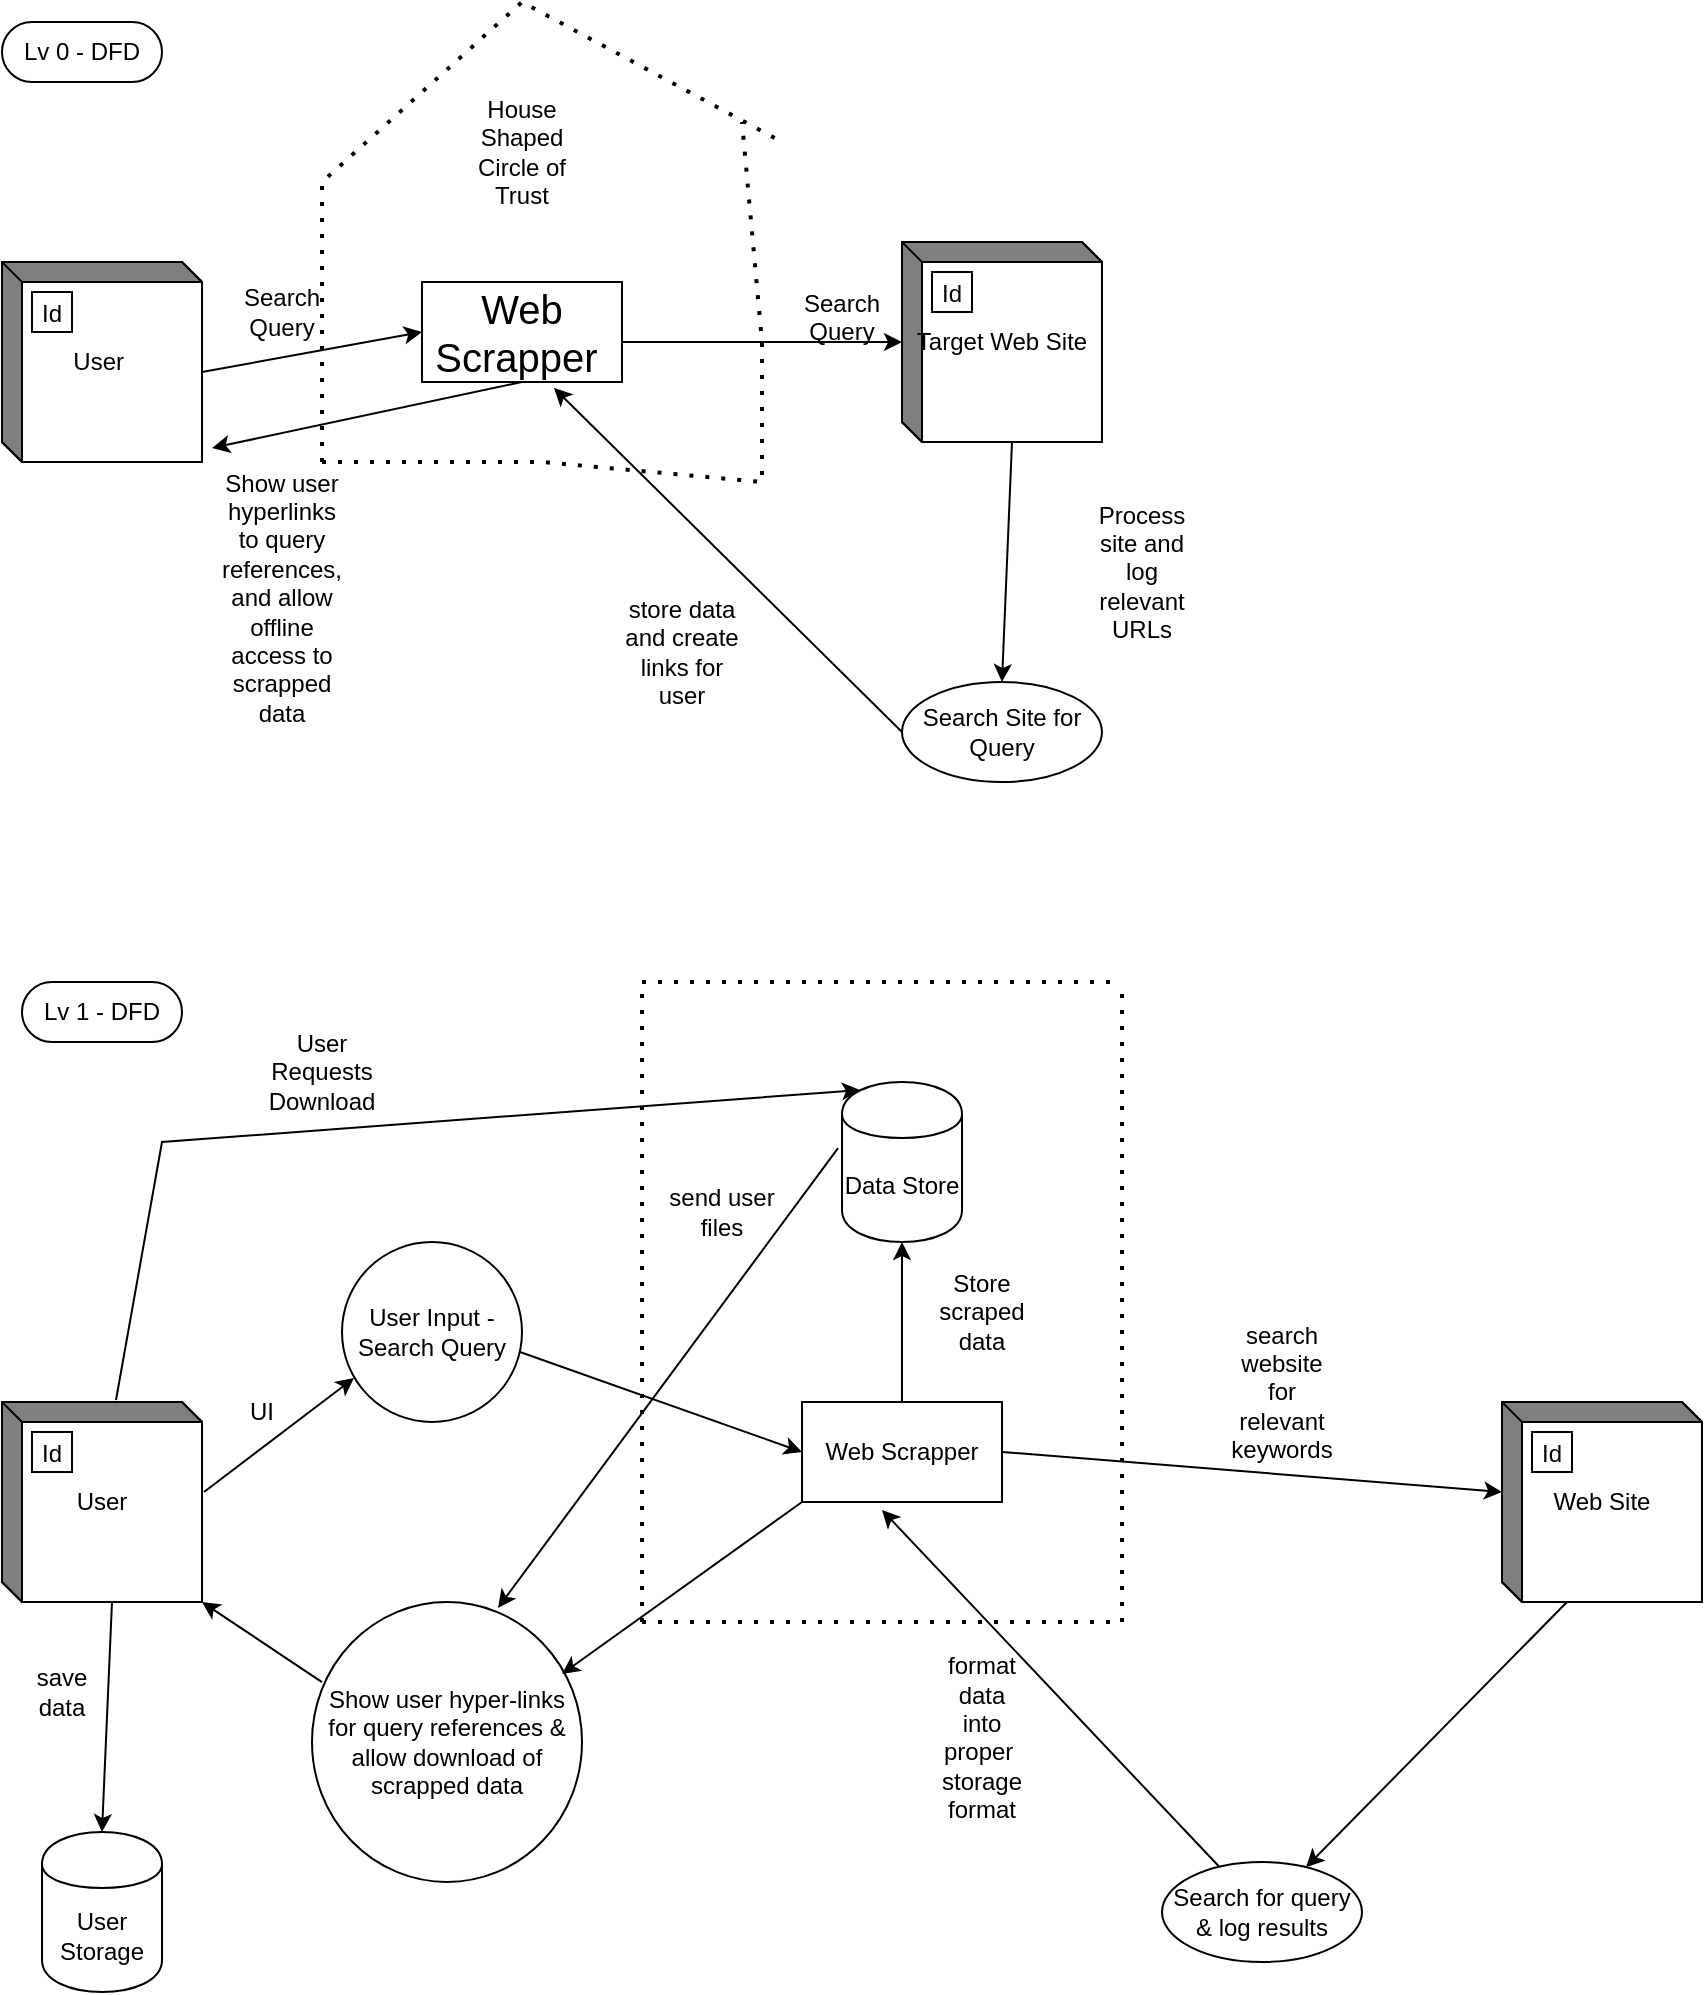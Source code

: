 <mxfile version="26.0.11">
  <diagram name="Page-1" id="ubHALwZVzQvEq1P-bRsI">
    <mxGraphModel dx="1392" dy="761" grid="1" gridSize="10" guides="1" tooltips="1" connect="1" arrows="1" fold="1" page="1" pageScale="1" pageWidth="850" pageHeight="1100" math="0" shadow="0">
      <root>
        <mxCell id="0" />
        <mxCell id="1" parent="0" />
        <mxCell id="gjVo7Fwt4yaSElEyh383-1" value="Web Scrapper&amp;nbsp;" style="html=1;dashed=0;whiteSpace=wrap;fontSize=20;" vertex="1" parent="1">
          <mxGeometry x="210" y="170" width="100" height="50" as="geometry" />
        </mxCell>
        <mxCell id="gjVo7Fwt4yaSElEyh383-2" value="User&amp;nbsp;" style="html=1;dashed=0;whiteSpace=wrap;shape=mxgraph.dfd.externalEntity" vertex="1" parent="1">
          <mxGeometry y="160" width="100" height="100" as="geometry" />
        </mxCell>
        <mxCell id="gjVo7Fwt4yaSElEyh383-3" value="Id" style="autosize=1;part=1;resizable=0;strokeColor=inherit;fillColor=inherit;gradientColor=inherit;" vertex="1" parent="gjVo7Fwt4yaSElEyh383-2">
          <mxGeometry width="20" height="20" relative="1" as="geometry">
            <mxPoint x="15" y="15" as="offset" />
          </mxGeometry>
        </mxCell>
        <mxCell id="gjVo7Fwt4yaSElEyh383-4" value="Lv 0 - DFD" style="html=1;dashed=0;whiteSpace=wrap;shape=mxgraph.dfd.start" vertex="1" parent="1">
          <mxGeometry y="40" width="80" height="30" as="geometry" />
        </mxCell>
        <mxCell id="gjVo7Fwt4yaSElEyh383-8" value="" style="endArrow=classic;html=1;rounded=0;exitX=0;exitY=0;exitDx=100;exitDy=55;exitPerimeter=0;entryX=0;entryY=0.5;entryDx=0;entryDy=0;" edge="1" parent="1" source="gjVo7Fwt4yaSElEyh383-2" target="gjVo7Fwt4yaSElEyh383-1">
          <mxGeometry width="50" height="50" relative="1" as="geometry">
            <mxPoint x="130" y="230" as="sourcePoint" />
            <mxPoint x="180" y="180" as="targetPoint" />
          </mxGeometry>
        </mxCell>
        <mxCell id="gjVo7Fwt4yaSElEyh383-10" value="" style="endArrow=none;dashed=1;html=1;dashPattern=1 3;strokeWidth=2;rounded=0;" edge="1" parent="1">
          <mxGeometry width="50" height="50" relative="1" as="geometry">
            <mxPoint x="160" y="260" as="sourcePoint" />
            <mxPoint x="390" y="100" as="targetPoint" />
            <Array as="points">
              <mxPoint x="160" y="210" />
              <mxPoint x="160" y="120" />
              <mxPoint x="260" y="30" />
            </Array>
          </mxGeometry>
        </mxCell>
        <mxCell id="gjVo7Fwt4yaSElEyh383-11" value="" style="endArrow=none;dashed=1;html=1;dashPattern=1 3;strokeWidth=2;rounded=0;" edge="1" parent="1">
          <mxGeometry width="50" height="50" relative="1" as="geometry">
            <mxPoint x="160" y="260" as="sourcePoint" />
            <mxPoint x="370" y="90" as="targetPoint" />
            <Array as="points">
              <mxPoint x="270" y="260" />
              <mxPoint x="380" y="270" />
              <mxPoint x="380" y="200" />
            </Array>
          </mxGeometry>
        </mxCell>
        <mxCell id="gjVo7Fwt4yaSElEyh383-12" value="" style="endArrow=classic;html=1;rounded=0;" edge="1" parent="1" target="gjVo7Fwt4yaSElEyh383-13">
          <mxGeometry width="50" height="50" relative="1" as="geometry">
            <mxPoint x="310" y="200" as="sourcePoint" />
            <mxPoint x="500" y="200" as="targetPoint" />
          </mxGeometry>
        </mxCell>
        <mxCell id="gjVo7Fwt4yaSElEyh383-13" value="Target Web Site" style="html=1;dashed=0;whiteSpace=wrap;shape=mxgraph.dfd.externalEntity" vertex="1" parent="1">
          <mxGeometry x="450" y="150" width="100" height="100" as="geometry" />
        </mxCell>
        <mxCell id="gjVo7Fwt4yaSElEyh383-14" value="Id" style="autosize=1;part=1;resizable=0;strokeColor=inherit;fillColor=inherit;gradientColor=inherit;" vertex="1" parent="gjVo7Fwt4yaSElEyh383-13">
          <mxGeometry width="20" height="20" relative="1" as="geometry">
            <mxPoint x="15" y="15" as="offset" />
          </mxGeometry>
        </mxCell>
        <mxCell id="gjVo7Fwt4yaSElEyh383-15" value="Search Site for Query" style="shape=ellipse;html=1;dashed=0;whiteSpace=wrap;perimeter=ellipsePerimeter;" vertex="1" parent="1">
          <mxGeometry x="450" y="370" width="100" height="50" as="geometry" />
        </mxCell>
        <mxCell id="gjVo7Fwt4yaSElEyh383-19" value="" style="endArrow=classic;html=1;rounded=0;exitX=0;exitY=0.5;exitDx=0;exitDy=0;entryX=0.66;entryY=1.06;entryDx=0;entryDy=0;entryPerimeter=0;" edge="1" parent="1" source="gjVo7Fwt4yaSElEyh383-15" target="gjVo7Fwt4yaSElEyh383-1">
          <mxGeometry width="50" height="50" relative="1" as="geometry">
            <mxPoint x="430" y="380" as="sourcePoint" />
            <mxPoint x="480" y="330" as="targetPoint" />
          </mxGeometry>
        </mxCell>
        <mxCell id="gjVo7Fwt4yaSElEyh383-20" value="" style="endArrow=classic;html=1;rounded=0;entryX=1.05;entryY=0.93;entryDx=0;entryDy=0;entryPerimeter=0;exitX=0.5;exitY=1;exitDx=0;exitDy=0;" edge="1" parent="1" source="gjVo7Fwt4yaSElEyh383-1" target="gjVo7Fwt4yaSElEyh383-2">
          <mxGeometry width="50" height="50" relative="1" as="geometry">
            <mxPoint x="160" y="330" as="sourcePoint" />
            <mxPoint x="210" y="280" as="targetPoint" />
          </mxGeometry>
        </mxCell>
        <mxCell id="gjVo7Fwt4yaSElEyh383-22" value="House Shaped Circle of Trust" style="text;html=1;align=center;verticalAlign=middle;whiteSpace=wrap;rounded=0;" vertex="1" parent="1">
          <mxGeometry x="230" y="90" width="60" height="30" as="geometry" />
        </mxCell>
        <mxCell id="gjVo7Fwt4yaSElEyh383-23" value="Search Query" style="text;html=1;align=center;verticalAlign=middle;whiteSpace=wrap;rounded=0;" vertex="1" parent="1">
          <mxGeometry x="110" y="170" width="60" height="30" as="geometry" />
        </mxCell>
        <mxCell id="gjVo7Fwt4yaSElEyh383-24" value="Search Query&lt;div&gt;&lt;br&gt;&lt;/div&gt;" style="text;html=1;align=center;verticalAlign=middle;whiteSpace=wrap;rounded=0;" vertex="1" parent="1">
          <mxGeometry x="390" y="180" width="60" height="30" as="geometry" />
        </mxCell>
        <mxCell id="gjVo7Fwt4yaSElEyh383-25" value="" style="endArrow=classic;html=1;rounded=0;exitX=0;exitY=0;exitDx=55;exitDy=100;exitPerimeter=0;entryX=0.5;entryY=0;entryDx=0;entryDy=0;" edge="1" parent="1" source="gjVo7Fwt4yaSElEyh383-13" target="gjVo7Fwt4yaSElEyh383-15">
          <mxGeometry width="50" height="50" relative="1" as="geometry">
            <mxPoint x="505" y="250" as="sourcePoint" />
            <mxPoint x="520" y="290" as="targetPoint" />
          </mxGeometry>
        </mxCell>
        <mxCell id="gjVo7Fwt4yaSElEyh383-27" value="Process site and log relevant URLs" style="text;html=1;align=center;verticalAlign=middle;whiteSpace=wrap;rounded=0;" vertex="1" parent="1">
          <mxGeometry x="540" y="300" width="60" height="30" as="geometry" />
        </mxCell>
        <mxCell id="gjVo7Fwt4yaSElEyh383-28" value="store data and create links for user" style="text;html=1;align=center;verticalAlign=middle;whiteSpace=wrap;rounded=0;" vertex="1" parent="1">
          <mxGeometry x="310" y="340" width="60" height="30" as="geometry" />
        </mxCell>
        <mxCell id="gjVo7Fwt4yaSElEyh383-29" value="Show user hyperlinks to query references, and allow offline access to scrapped data&lt;div&gt;&lt;br&gt;&lt;/div&gt;" style="text;html=1;align=center;verticalAlign=middle;whiteSpace=wrap;rounded=0;" vertex="1" parent="1">
          <mxGeometry x="110" y="320" width="60" height="30" as="geometry" />
        </mxCell>
        <mxCell id="gjVo7Fwt4yaSElEyh383-32" value="Lv 1 - DFD" style="html=1;dashed=0;whiteSpace=wrap;shape=mxgraph.dfd.start" vertex="1" parent="1">
          <mxGeometry x="10" y="520" width="80" height="30" as="geometry" />
        </mxCell>
        <mxCell id="gjVo7Fwt4yaSElEyh383-33" value="User" style="html=1;dashed=0;whiteSpace=wrap;shape=mxgraph.dfd.externalEntity" vertex="1" parent="1">
          <mxGeometry y="730" width="100" height="100" as="geometry" />
        </mxCell>
        <mxCell id="gjVo7Fwt4yaSElEyh383-34" value="Id" style="autosize=1;part=1;resizable=0;strokeColor=inherit;fillColor=inherit;gradientColor=inherit;" vertex="1" parent="gjVo7Fwt4yaSElEyh383-33">
          <mxGeometry width="20" height="20" relative="1" as="geometry">
            <mxPoint x="15" y="15" as="offset" />
          </mxGeometry>
        </mxCell>
        <mxCell id="gjVo7Fwt4yaSElEyh383-35" value="Web Scrapper" style="html=1;dashed=0;whiteSpace=wrap;" vertex="1" parent="1">
          <mxGeometry x="400" y="730" width="100" height="50" as="geometry" />
        </mxCell>
        <mxCell id="gjVo7Fwt4yaSElEyh383-36" value="Web Site" style="html=1;dashed=0;whiteSpace=wrap;shape=mxgraph.dfd.externalEntity" vertex="1" parent="1">
          <mxGeometry x="750" y="730" width="100" height="100" as="geometry" />
        </mxCell>
        <mxCell id="gjVo7Fwt4yaSElEyh383-37" value="Id" style="autosize=1;part=1;resizable=0;strokeColor=inherit;fillColor=inherit;gradientColor=inherit;" vertex="1" parent="gjVo7Fwt4yaSElEyh383-36">
          <mxGeometry width="20" height="20" relative="1" as="geometry">
            <mxPoint x="15" y="15" as="offset" />
          </mxGeometry>
        </mxCell>
        <mxCell id="gjVo7Fwt4yaSElEyh383-38" value="Search for query &amp;amp; log results" style="shape=ellipse;html=1;dashed=0;whiteSpace=wrap;perimeter=ellipsePerimeter;" vertex="1" parent="1">
          <mxGeometry x="580" y="960" width="100" height="50" as="geometry" />
        </mxCell>
        <mxCell id="gjVo7Fwt4yaSElEyh383-39" value="Data Store" style="shape=cylinder;whiteSpace=wrap;html=1;boundedLbl=1;backgroundOutline=1;" vertex="1" parent="1">
          <mxGeometry x="420" y="570" width="60" height="80" as="geometry" />
        </mxCell>
        <mxCell id="gjVo7Fwt4yaSElEyh383-40" value="User Input - Search Query" style="shape=ellipse;html=1;dashed=0;whiteSpace=wrap;perimeter=ellipsePerimeter;" vertex="1" parent="1">
          <mxGeometry x="170" y="650" width="90" height="90" as="geometry" />
        </mxCell>
        <mxCell id="gjVo7Fwt4yaSElEyh383-41" value="" style="endArrow=none;dashed=1;html=1;dashPattern=1 3;strokeWidth=2;rounded=0;" edge="1" parent="1">
          <mxGeometry width="50" height="50" relative="1" as="geometry">
            <mxPoint x="320" y="840" as="sourcePoint" />
            <mxPoint x="320" y="520" as="targetPoint" />
          </mxGeometry>
        </mxCell>
        <mxCell id="gjVo7Fwt4yaSElEyh383-42" value="" style="endArrow=none;dashed=1;html=1;dashPattern=1 3;strokeWidth=2;rounded=0;" edge="1" parent="1">
          <mxGeometry width="50" height="50" relative="1" as="geometry">
            <mxPoint x="320" y="520" as="sourcePoint" />
            <mxPoint x="560" y="520" as="targetPoint" />
          </mxGeometry>
        </mxCell>
        <mxCell id="gjVo7Fwt4yaSElEyh383-43" value="" style="endArrow=none;dashed=1;html=1;dashPattern=1 3;strokeWidth=2;rounded=0;" edge="1" parent="1">
          <mxGeometry width="50" height="50" relative="1" as="geometry">
            <mxPoint x="560" y="840" as="sourcePoint" />
            <mxPoint x="560" y="520" as="targetPoint" />
          </mxGeometry>
        </mxCell>
        <mxCell id="gjVo7Fwt4yaSElEyh383-44" value="" style="endArrow=none;dashed=1;html=1;dashPattern=1 3;strokeWidth=2;rounded=0;" edge="1" parent="1">
          <mxGeometry width="50" height="50" relative="1" as="geometry">
            <mxPoint x="320" y="840" as="sourcePoint" />
            <mxPoint x="560" y="840" as="targetPoint" />
          </mxGeometry>
        </mxCell>
        <mxCell id="gjVo7Fwt4yaSElEyh383-45" value="" style="endArrow=classic;html=1;rounded=0;entryX=0.5;entryY=1;entryDx=0;entryDy=0;exitX=0.5;exitY=0;exitDx=0;exitDy=0;" edge="1" parent="1" source="gjVo7Fwt4yaSElEyh383-35" target="gjVo7Fwt4yaSElEyh383-39">
          <mxGeometry width="50" height="50" relative="1" as="geometry">
            <mxPoint x="440" y="730" as="sourcePoint" />
            <mxPoint x="490" y="680" as="targetPoint" />
          </mxGeometry>
        </mxCell>
        <mxCell id="gjVo7Fwt4yaSElEyh383-46" value="" style="endArrow=classic;html=1;rounded=0;entryX=0.067;entryY=0.756;entryDx=0;entryDy=0;entryPerimeter=0;exitX=1.01;exitY=0.45;exitDx=0;exitDy=0;exitPerimeter=0;" edge="1" parent="1" source="gjVo7Fwt4yaSElEyh383-33" target="gjVo7Fwt4yaSElEyh383-40">
          <mxGeometry width="50" height="50" relative="1" as="geometry">
            <mxPoint x="100" y="770" as="sourcePoint" />
            <mxPoint x="150" y="720" as="targetPoint" />
          </mxGeometry>
        </mxCell>
        <mxCell id="gjVo7Fwt4yaSElEyh383-47" value="" style="endArrow=classic;html=1;rounded=0;exitX=0.989;exitY=0.611;exitDx=0;exitDy=0;exitPerimeter=0;entryX=0;entryY=0.5;entryDx=0;entryDy=0;" edge="1" parent="1" source="gjVo7Fwt4yaSElEyh383-40" target="gjVo7Fwt4yaSElEyh383-35">
          <mxGeometry width="50" height="50" relative="1" as="geometry">
            <mxPoint x="280" y="740" as="sourcePoint" />
            <mxPoint x="330" y="690" as="targetPoint" />
          </mxGeometry>
        </mxCell>
        <mxCell id="gjVo7Fwt4yaSElEyh383-48" value="" style="endArrow=classic;html=1;rounded=0;exitX=1;exitY=0.5;exitDx=0;exitDy=0;entryX=0;entryY=0;entryDx=0;entryDy=45;entryPerimeter=0;" edge="1" parent="1" source="gjVo7Fwt4yaSElEyh383-35" target="gjVo7Fwt4yaSElEyh383-36">
          <mxGeometry width="50" height="50" relative="1" as="geometry">
            <mxPoint x="590" y="790" as="sourcePoint" />
            <mxPoint x="640" y="740" as="targetPoint" />
          </mxGeometry>
        </mxCell>
        <mxCell id="gjVo7Fwt4yaSElEyh383-49" value="" style="endArrow=classic;html=1;rounded=0;exitX=0;exitY=0;exitDx=32.5;exitDy=100;exitPerimeter=0;" edge="1" parent="1" source="gjVo7Fwt4yaSElEyh383-36" target="gjVo7Fwt4yaSElEyh383-38">
          <mxGeometry width="50" height="50" relative="1" as="geometry">
            <mxPoint x="660" y="900" as="sourcePoint" />
            <mxPoint x="710" y="850" as="targetPoint" />
          </mxGeometry>
        </mxCell>
        <mxCell id="gjVo7Fwt4yaSElEyh383-50" value="" style="endArrow=classic;html=1;rounded=0;entryX=0.4;entryY=1.08;entryDx=0;entryDy=0;entryPerimeter=0;" edge="1" parent="1" source="gjVo7Fwt4yaSElEyh383-38" target="gjVo7Fwt4yaSElEyh383-35">
          <mxGeometry width="50" height="50" relative="1" as="geometry">
            <mxPoint x="520" y="980" as="sourcePoint" />
            <mxPoint x="570" y="930" as="targetPoint" />
          </mxGeometry>
        </mxCell>
        <mxCell id="gjVo7Fwt4yaSElEyh383-51" value="Show user hyper-links for query references &amp;amp; allow download of scrapped data" style="shape=ellipse;html=1;dashed=0;whiteSpace=wrap;perimeter=ellipsePerimeter;" vertex="1" parent="1">
          <mxGeometry x="155" y="830" width="135" height="140" as="geometry" />
        </mxCell>
        <mxCell id="gjVo7Fwt4yaSElEyh383-52" value="" style="endArrow=classic;html=1;rounded=0;entryX=0.926;entryY=0.257;entryDx=0;entryDy=0;entryPerimeter=0;exitX=0;exitY=1;exitDx=0;exitDy=0;" edge="1" parent="1" source="gjVo7Fwt4yaSElEyh383-35" target="gjVo7Fwt4yaSElEyh383-51">
          <mxGeometry width="50" height="50" relative="1" as="geometry">
            <mxPoint x="260" y="820" as="sourcePoint" />
            <mxPoint x="310" y="770" as="targetPoint" />
          </mxGeometry>
        </mxCell>
        <mxCell id="gjVo7Fwt4yaSElEyh383-54" value="" style="endArrow=classic;html=1;rounded=0;exitX=-0.033;exitY=0.413;exitDx=0;exitDy=0;exitPerimeter=0;entryX=0.689;entryY=0.021;entryDx=0;entryDy=0;entryPerimeter=0;" edge="1" parent="1" source="gjVo7Fwt4yaSElEyh383-39" target="gjVo7Fwt4yaSElEyh383-51">
          <mxGeometry width="50" height="50" relative="1" as="geometry">
            <mxPoint x="320" y="600" as="sourcePoint" />
            <mxPoint x="280" y="510" as="targetPoint" />
          </mxGeometry>
        </mxCell>
        <mxCell id="gjVo7Fwt4yaSElEyh383-56" value="" style="endArrow=classic;html=1;rounded=0;entryX=1;entryY=1;entryDx=0;entryDy=0;entryPerimeter=0;exitX=0.037;exitY=0.286;exitDx=0;exitDy=0;exitPerimeter=0;" edge="1" parent="1" source="gjVo7Fwt4yaSElEyh383-51" target="gjVo7Fwt4yaSElEyh383-33">
          <mxGeometry width="50" height="50" relative="1" as="geometry">
            <mxPoint x="40" y="930" as="sourcePoint" />
            <mxPoint x="90" y="880" as="targetPoint" />
          </mxGeometry>
        </mxCell>
        <mxCell id="gjVo7Fwt4yaSElEyh383-57" value="search website for relevant keywords" style="text;html=1;align=center;verticalAlign=middle;whiteSpace=wrap;rounded=0;" vertex="1" parent="1">
          <mxGeometry x="610" y="710" width="60" height="30" as="geometry" />
        </mxCell>
        <mxCell id="gjVo7Fwt4yaSElEyh383-58" value="Store scraped data" style="text;html=1;align=center;verticalAlign=middle;whiteSpace=wrap;rounded=0;" vertex="1" parent="1">
          <mxGeometry x="460" y="670" width="60" height="30" as="geometry" />
        </mxCell>
        <mxCell id="gjVo7Fwt4yaSElEyh383-59" value="send user files" style="text;html=1;align=center;verticalAlign=middle;whiteSpace=wrap;rounded=0;" vertex="1" parent="1">
          <mxGeometry x="330" y="620" width="60" height="30" as="geometry" />
        </mxCell>
        <mxCell id="gjVo7Fwt4yaSElEyh383-60" value="" style="endArrow=classic;html=1;rounded=0;exitX=0.57;exitY=-0.01;exitDx=0;exitDy=0;exitPerimeter=0;entryX=0.15;entryY=0.05;entryDx=0;entryDy=0;entryPerimeter=0;" edge="1" parent="1" source="gjVo7Fwt4yaSElEyh383-33" target="gjVo7Fwt4yaSElEyh383-39">
          <mxGeometry width="50" height="50" relative="1" as="geometry">
            <mxPoint x="90" y="640" as="sourcePoint" />
            <mxPoint x="140" y="590" as="targetPoint" />
            <Array as="points">
              <mxPoint x="80" y="600" />
            </Array>
          </mxGeometry>
        </mxCell>
        <mxCell id="gjVo7Fwt4yaSElEyh383-61" value="User Requests Download" style="text;html=1;align=center;verticalAlign=middle;whiteSpace=wrap;rounded=0;" vertex="1" parent="1">
          <mxGeometry x="130" y="550" width="60" height="30" as="geometry" />
        </mxCell>
        <mxCell id="gjVo7Fwt4yaSElEyh383-62" value="User Storage" style="shape=cylinder;whiteSpace=wrap;html=1;boundedLbl=1;backgroundOutline=1;" vertex="1" parent="1">
          <mxGeometry x="20" y="945" width="60" height="80" as="geometry" />
        </mxCell>
        <mxCell id="gjVo7Fwt4yaSElEyh383-63" value="" style="endArrow=classic;html=1;rounded=0;exitX=0;exitY=0;exitDx=55;exitDy=100;exitPerimeter=0;entryX=0.5;entryY=0;entryDx=0;entryDy=0;" edge="1" parent="1" source="gjVo7Fwt4yaSElEyh383-33" target="gjVo7Fwt4yaSElEyh383-62">
          <mxGeometry width="50" height="50" relative="1" as="geometry">
            <mxPoint x="-70" y="930" as="sourcePoint" />
            <mxPoint x="-20" y="880" as="targetPoint" />
          </mxGeometry>
        </mxCell>
        <mxCell id="gjVo7Fwt4yaSElEyh383-64" value="save&lt;div&gt;data&lt;/div&gt;" style="text;html=1;align=center;verticalAlign=middle;whiteSpace=wrap;rounded=0;" vertex="1" parent="1">
          <mxGeometry y="860" width="60" height="30" as="geometry" />
        </mxCell>
        <mxCell id="gjVo7Fwt4yaSElEyh383-65" value="UI" style="text;html=1;align=center;verticalAlign=middle;whiteSpace=wrap;rounded=0;" vertex="1" parent="1">
          <mxGeometry x="100" y="720" width="60" height="30" as="geometry" />
        </mxCell>
        <mxCell id="gjVo7Fwt4yaSElEyh383-66" value="format&lt;div&gt;data&lt;/div&gt;&lt;div&gt;into&lt;/div&gt;&lt;div&gt;proper&amp;nbsp;&lt;/div&gt;&lt;div&gt;storage&lt;/div&gt;&lt;div&gt;format&lt;/div&gt;&lt;div&gt;&lt;br&gt;&lt;/div&gt;" style="text;html=1;align=center;verticalAlign=middle;whiteSpace=wrap;rounded=0;" vertex="1" parent="1">
          <mxGeometry x="460" y="890" width="60" height="30" as="geometry" />
        </mxCell>
      </root>
    </mxGraphModel>
  </diagram>
</mxfile>
